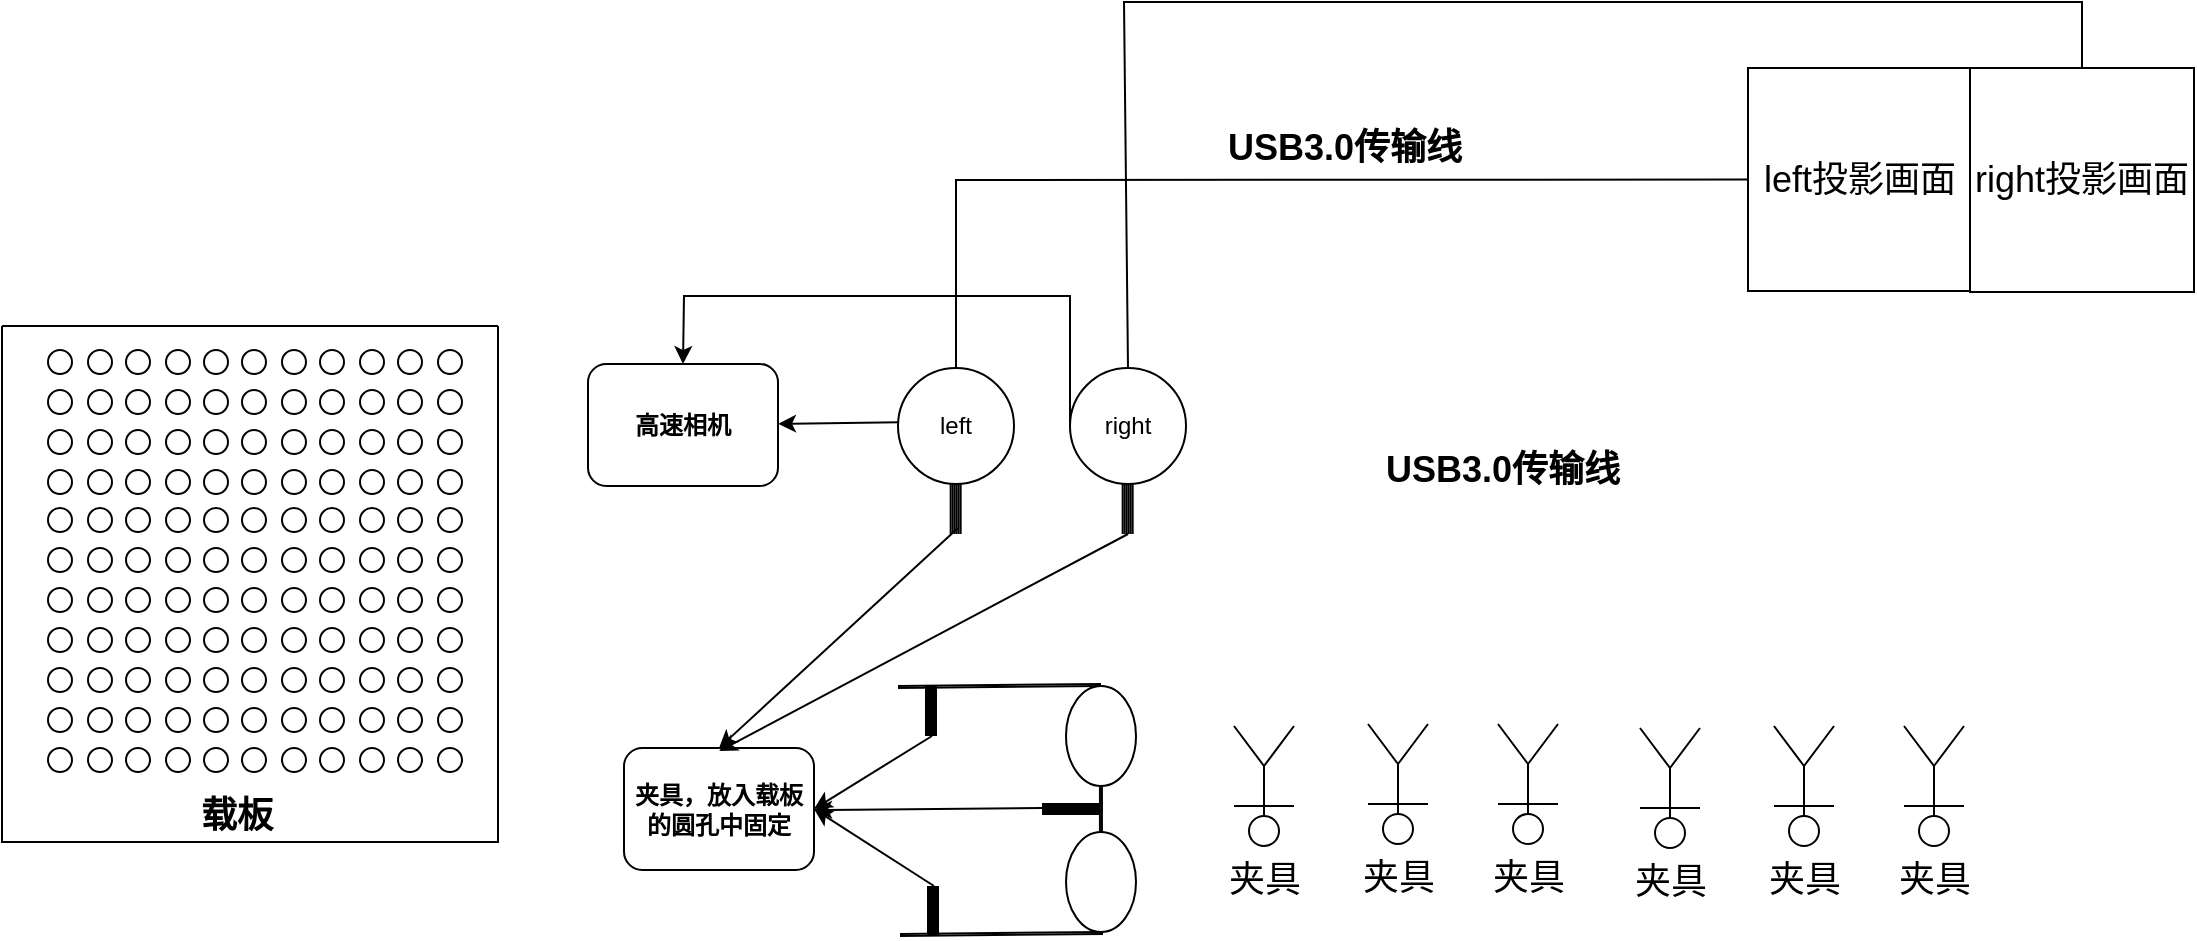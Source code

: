 <mxfile version="17.5.0" type="github">
  <diagram id="C5RBs43oDa-KdzZeNtuy" name="Page-1">
    <mxGraphModel dx="1146" dy="520" grid="0" gridSize="10" guides="1" tooltips="1" connect="1" arrows="1" fold="1" page="1" pageScale="1" pageWidth="1169" pageHeight="1654" math="0" shadow="0">
      <root>
        <mxCell id="WIyWlLk6GJQsqaUBKTNV-0" />
        <mxCell id="WIyWlLk6GJQsqaUBKTNV-1" parent="WIyWlLk6GJQsqaUBKTNV-0" />
        <mxCell id="_sRsulRlbzAxDWL_UkrH-0" value="" style="swimlane;startSize=0;" vertex="1" parent="WIyWlLk6GJQsqaUBKTNV-1">
          <mxGeometry x="26" y="180" width="248" height="258" as="geometry" />
        </mxCell>
        <mxCell id="_sRsulRlbzAxDWL_UkrH-1" value="" style="ellipse;whiteSpace=wrap;html=1;aspect=fixed;" vertex="1" parent="_sRsulRlbzAxDWL_UkrH-0">
          <mxGeometry x="23" y="12" width="12" height="12" as="geometry" />
        </mxCell>
        <mxCell id="_sRsulRlbzAxDWL_UkrH-3" value="" style="ellipse;whiteSpace=wrap;html=1;aspect=fixed;" vertex="1" parent="_sRsulRlbzAxDWL_UkrH-0">
          <mxGeometry x="43" y="12" width="12" height="12" as="geometry" />
        </mxCell>
        <mxCell id="_sRsulRlbzAxDWL_UkrH-4" value="" style="ellipse;whiteSpace=wrap;html=1;aspect=fixed;" vertex="1" parent="_sRsulRlbzAxDWL_UkrH-0">
          <mxGeometry x="62" y="12" width="12" height="12" as="geometry" />
        </mxCell>
        <mxCell id="_sRsulRlbzAxDWL_UkrH-5" value="" style="ellipse;whiteSpace=wrap;html=1;aspect=fixed;" vertex="1" parent="_sRsulRlbzAxDWL_UkrH-0">
          <mxGeometry x="82" y="12" width="12" height="12" as="geometry" />
        </mxCell>
        <mxCell id="_sRsulRlbzAxDWL_UkrH-6" value="" style="ellipse;whiteSpace=wrap;html=1;aspect=fixed;" vertex="1" parent="_sRsulRlbzAxDWL_UkrH-0">
          <mxGeometry x="101" y="12" width="12" height="12" as="geometry" />
        </mxCell>
        <mxCell id="_sRsulRlbzAxDWL_UkrH-17" value="" style="ellipse;whiteSpace=wrap;html=1;aspect=fixed;" vertex="1" parent="_sRsulRlbzAxDWL_UkrH-0">
          <mxGeometry x="120" y="12" width="12" height="12" as="geometry" />
        </mxCell>
        <mxCell id="_sRsulRlbzAxDWL_UkrH-18" value="" style="ellipse;whiteSpace=wrap;html=1;aspect=fixed;" vertex="1" parent="_sRsulRlbzAxDWL_UkrH-0">
          <mxGeometry x="140" y="12" width="12" height="12" as="geometry" />
        </mxCell>
        <mxCell id="_sRsulRlbzAxDWL_UkrH-19" value="" style="ellipse;whiteSpace=wrap;html=1;aspect=fixed;" vertex="1" parent="_sRsulRlbzAxDWL_UkrH-0">
          <mxGeometry x="159" y="12" width="12" height="12" as="geometry" />
        </mxCell>
        <mxCell id="_sRsulRlbzAxDWL_UkrH-20" value="" style="ellipse;whiteSpace=wrap;html=1;aspect=fixed;" vertex="1" parent="_sRsulRlbzAxDWL_UkrH-0">
          <mxGeometry x="179" y="12" width="12" height="12" as="geometry" />
        </mxCell>
        <mxCell id="_sRsulRlbzAxDWL_UkrH-21" value="" style="ellipse;whiteSpace=wrap;html=1;aspect=fixed;" vertex="1" parent="_sRsulRlbzAxDWL_UkrH-0">
          <mxGeometry x="198" y="12" width="12" height="12" as="geometry" />
        </mxCell>
        <mxCell id="_sRsulRlbzAxDWL_UkrH-8" value="" style="ellipse;whiteSpace=wrap;html=1;aspect=fixed;" vertex="1" parent="_sRsulRlbzAxDWL_UkrH-0">
          <mxGeometry x="218" y="12" width="12" height="12" as="geometry" />
        </mxCell>
        <mxCell id="_sRsulRlbzAxDWL_UkrH-22" value="" style="ellipse;whiteSpace=wrap;html=1;aspect=fixed;" vertex="1" parent="_sRsulRlbzAxDWL_UkrH-0">
          <mxGeometry x="23" y="32" width="12" height="12" as="geometry" />
        </mxCell>
        <mxCell id="_sRsulRlbzAxDWL_UkrH-23" value="" style="ellipse;whiteSpace=wrap;html=1;aspect=fixed;" vertex="1" parent="_sRsulRlbzAxDWL_UkrH-0">
          <mxGeometry x="43" y="32" width="12" height="12" as="geometry" />
        </mxCell>
        <mxCell id="_sRsulRlbzAxDWL_UkrH-24" value="" style="ellipse;whiteSpace=wrap;html=1;aspect=fixed;" vertex="1" parent="_sRsulRlbzAxDWL_UkrH-0">
          <mxGeometry x="62" y="32" width="12" height="12" as="geometry" />
        </mxCell>
        <mxCell id="_sRsulRlbzAxDWL_UkrH-25" value="" style="ellipse;whiteSpace=wrap;html=1;aspect=fixed;" vertex="1" parent="_sRsulRlbzAxDWL_UkrH-0">
          <mxGeometry x="82" y="32" width="12" height="12" as="geometry" />
        </mxCell>
        <mxCell id="_sRsulRlbzAxDWL_UkrH-26" value="" style="ellipse;whiteSpace=wrap;html=1;aspect=fixed;" vertex="1" parent="_sRsulRlbzAxDWL_UkrH-0">
          <mxGeometry x="101" y="32" width="12" height="12" as="geometry" />
        </mxCell>
        <mxCell id="_sRsulRlbzAxDWL_UkrH-27" value="" style="ellipse;whiteSpace=wrap;html=1;aspect=fixed;" vertex="1" parent="_sRsulRlbzAxDWL_UkrH-0">
          <mxGeometry x="120" y="32" width="12" height="12" as="geometry" />
        </mxCell>
        <mxCell id="_sRsulRlbzAxDWL_UkrH-28" value="" style="ellipse;whiteSpace=wrap;html=1;aspect=fixed;" vertex="1" parent="_sRsulRlbzAxDWL_UkrH-0">
          <mxGeometry x="140" y="32" width="12" height="12" as="geometry" />
        </mxCell>
        <mxCell id="_sRsulRlbzAxDWL_UkrH-29" value="" style="ellipse;whiteSpace=wrap;html=1;aspect=fixed;" vertex="1" parent="_sRsulRlbzAxDWL_UkrH-0">
          <mxGeometry x="159" y="32" width="12" height="12" as="geometry" />
        </mxCell>
        <mxCell id="_sRsulRlbzAxDWL_UkrH-30" value="" style="ellipse;whiteSpace=wrap;html=1;aspect=fixed;" vertex="1" parent="_sRsulRlbzAxDWL_UkrH-0">
          <mxGeometry x="179" y="32" width="12" height="12" as="geometry" />
        </mxCell>
        <mxCell id="_sRsulRlbzAxDWL_UkrH-31" value="" style="ellipse;whiteSpace=wrap;html=1;aspect=fixed;" vertex="1" parent="_sRsulRlbzAxDWL_UkrH-0">
          <mxGeometry x="198" y="32" width="12" height="12" as="geometry" />
        </mxCell>
        <mxCell id="_sRsulRlbzAxDWL_UkrH-32" value="" style="ellipse;whiteSpace=wrap;html=1;aspect=fixed;" vertex="1" parent="_sRsulRlbzAxDWL_UkrH-0">
          <mxGeometry x="218" y="32" width="12" height="12" as="geometry" />
        </mxCell>
        <mxCell id="_sRsulRlbzAxDWL_UkrH-33" value="" style="ellipse;whiteSpace=wrap;html=1;aspect=fixed;" vertex="1" parent="_sRsulRlbzAxDWL_UkrH-0">
          <mxGeometry x="23" y="52" width="12" height="12" as="geometry" />
        </mxCell>
        <mxCell id="_sRsulRlbzAxDWL_UkrH-34" value="" style="ellipse;whiteSpace=wrap;html=1;aspect=fixed;" vertex="1" parent="_sRsulRlbzAxDWL_UkrH-0">
          <mxGeometry x="43" y="52" width="12" height="12" as="geometry" />
        </mxCell>
        <mxCell id="_sRsulRlbzAxDWL_UkrH-35" value="" style="ellipse;whiteSpace=wrap;html=1;aspect=fixed;" vertex="1" parent="_sRsulRlbzAxDWL_UkrH-0">
          <mxGeometry x="62" y="52" width="12" height="12" as="geometry" />
        </mxCell>
        <mxCell id="_sRsulRlbzAxDWL_UkrH-36" value="" style="ellipse;whiteSpace=wrap;html=1;aspect=fixed;" vertex="1" parent="_sRsulRlbzAxDWL_UkrH-0">
          <mxGeometry x="82" y="52" width="12" height="12" as="geometry" />
        </mxCell>
        <mxCell id="_sRsulRlbzAxDWL_UkrH-37" value="" style="ellipse;whiteSpace=wrap;html=1;aspect=fixed;" vertex="1" parent="_sRsulRlbzAxDWL_UkrH-0">
          <mxGeometry x="101" y="52" width="12" height="12" as="geometry" />
        </mxCell>
        <mxCell id="_sRsulRlbzAxDWL_UkrH-38" value="" style="ellipse;whiteSpace=wrap;html=1;aspect=fixed;" vertex="1" parent="_sRsulRlbzAxDWL_UkrH-0">
          <mxGeometry x="120" y="52" width="12" height="12" as="geometry" />
        </mxCell>
        <mxCell id="_sRsulRlbzAxDWL_UkrH-39" value="" style="ellipse;whiteSpace=wrap;html=1;aspect=fixed;" vertex="1" parent="_sRsulRlbzAxDWL_UkrH-0">
          <mxGeometry x="140" y="52" width="12" height="12" as="geometry" />
        </mxCell>
        <mxCell id="_sRsulRlbzAxDWL_UkrH-40" value="" style="ellipse;whiteSpace=wrap;html=1;aspect=fixed;" vertex="1" parent="_sRsulRlbzAxDWL_UkrH-0">
          <mxGeometry x="159" y="52" width="12" height="12" as="geometry" />
        </mxCell>
        <mxCell id="_sRsulRlbzAxDWL_UkrH-41" value="" style="ellipse;whiteSpace=wrap;html=1;aspect=fixed;" vertex="1" parent="_sRsulRlbzAxDWL_UkrH-0">
          <mxGeometry x="179" y="52" width="12" height="12" as="geometry" />
        </mxCell>
        <mxCell id="_sRsulRlbzAxDWL_UkrH-42" value="" style="ellipse;whiteSpace=wrap;html=1;aspect=fixed;" vertex="1" parent="_sRsulRlbzAxDWL_UkrH-0">
          <mxGeometry x="198" y="52" width="12" height="12" as="geometry" />
        </mxCell>
        <mxCell id="_sRsulRlbzAxDWL_UkrH-43" value="" style="ellipse;whiteSpace=wrap;html=1;aspect=fixed;" vertex="1" parent="_sRsulRlbzAxDWL_UkrH-0">
          <mxGeometry x="218" y="52" width="12" height="12" as="geometry" />
        </mxCell>
        <mxCell id="_sRsulRlbzAxDWL_UkrH-44" value="" style="ellipse;whiteSpace=wrap;html=1;aspect=fixed;" vertex="1" parent="_sRsulRlbzAxDWL_UkrH-0">
          <mxGeometry x="23" y="72" width="12" height="12" as="geometry" />
        </mxCell>
        <mxCell id="_sRsulRlbzAxDWL_UkrH-45" value="" style="ellipse;whiteSpace=wrap;html=1;aspect=fixed;" vertex="1" parent="_sRsulRlbzAxDWL_UkrH-0">
          <mxGeometry x="43" y="72" width="12" height="12" as="geometry" />
        </mxCell>
        <mxCell id="_sRsulRlbzAxDWL_UkrH-46" value="" style="ellipse;whiteSpace=wrap;html=1;aspect=fixed;" vertex="1" parent="_sRsulRlbzAxDWL_UkrH-0">
          <mxGeometry x="62" y="72" width="12" height="12" as="geometry" />
        </mxCell>
        <mxCell id="_sRsulRlbzAxDWL_UkrH-47" value="" style="ellipse;whiteSpace=wrap;html=1;aspect=fixed;" vertex="1" parent="_sRsulRlbzAxDWL_UkrH-0">
          <mxGeometry x="82" y="72" width="12" height="12" as="geometry" />
        </mxCell>
        <mxCell id="_sRsulRlbzAxDWL_UkrH-48" value="" style="ellipse;whiteSpace=wrap;html=1;aspect=fixed;" vertex="1" parent="_sRsulRlbzAxDWL_UkrH-0">
          <mxGeometry x="101" y="72" width="12" height="12" as="geometry" />
        </mxCell>
        <mxCell id="_sRsulRlbzAxDWL_UkrH-49" value="" style="ellipse;whiteSpace=wrap;html=1;aspect=fixed;" vertex="1" parent="_sRsulRlbzAxDWL_UkrH-0">
          <mxGeometry x="120" y="72" width="12" height="12" as="geometry" />
        </mxCell>
        <mxCell id="_sRsulRlbzAxDWL_UkrH-50" value="" style="ellipse;whiteSpace=wrap;html=1;aspect=fixed;" vertex="1" parent="_sRsulRlbzAxDWL_UkrH-0">
          <mxGeometry x="140" y="72" width="12" height="12" as="geometry" />
        </mxCell>
        <mxCell id="_sRsulRlbzAxDWL_UkrH-51" value="" style="ellipse;whiteSpace=wrap;html=1;aspect=fixed;" vertex="1" parent="_sRsulRlbzAxDWL_UkrH-0">
          <mxGeometry x="159" y="72" width="12" height="12" as="geometry" />
        </mxCell>
        <mxCell id="_sRsulRlbzAxDWL_UkrH-52" value="" style="ellipse;whiteSpace=wrap;html=1;aspect=fixed;" vertex="1" parent="_sRsulRlbzAxDWL_UkrH-0">
          <mxGeometry x="179" y="72" width="12" height="12" as="geometry" />
        </mxCell>
        <mxCell id="_sRsulRlbzAxDWL_UkrH-53" value="" style="ellipse;whiteSpace=wrap;html=1;aspect=fixed;" vertex="1" parent="_sRsulRlbzAxDWL_UkrH-0">
          <mxGeometry x="198" y="72" width="12" height="12" as="geometry" />
        </mxCell>
        <mxCell id="_sRsulRlbzAxDWL_UkrH-54" value="" style="ellipse;whiteSpace=wrap;html=1;aspect=fixed;" vertex="1" parent="_sRsulRlbzAxDWL_UkrH-0">
          <mxGeometry x="218" y="72" width="12" height="12" as="geometry" />
        </mxCell>
        <mxCell id="_sRsulRlbzAxDWL_UkrH-55" value="" style="ellipse;whiteSpace=wrap;html=1;aspect=fixed;" vertex="1" parent="_sRsulRlbzAxDWL_UkrH-0">
          <mxGeometry x="23" y="91" width="12" height="12" as="geometry" />
        </mxCell>
        <mxCell id="_sRsulRlbzAxDWL_UkrH-56" value="" style="ellipse;whiteSpace=wrap;html=1;aspect=fixed;" vertex="1" parent="_sRsulRlbzAxDWL_UkrH-0">
          <mxGeometry x="43" y="91" width="12" height="12" as="geometry" />
        </mxCell>
        <mxCell id="_sRsulRlbzAxDWL_UkrH-57" value="" style="ellipse;whiteSpace=wrap;html=1;aspect=fixed;" vertex="1" parent="_sRsulRlbzAxDWL_UkrH-0">
          <mxGeometry x="62" y="91" width="12" height="12" as="geometry" />
        </mxCell>
        <mxCell id="_sRsulRlbzAxDWL_UkrH-58" value="" style="ellipse;whiteSpace=wrap;html=1;aspect=fixed;" vertex="1" parent="_sRsulRlbzAxDWL_UkrH-0">
          <mxGeometry x="82" y="91" width="12" height="12" as="geometry" />
        </mxCell>
        <mxCell id="_sRsulRlbzAxDWL_UkrH-59" value="" style="ellipse;whiteSpace=wrap;html=1;aspect=fixed;" vertex="1" parent="_sRsulRlbzAxDWL_UkrH-0">
          <mxGeometry x="101" y="91" width="12" height="12" as="geometry" />
        </mxCell>
        <mxCell id="_sRsulRlbzAxDWL_UkrH-60" value="" style="ellipse;whiteSpace=wrap;html=1;aspect=fixed;" vertex="1" parent="_sRsulRlbzAxDWL_UkrH-0">
          <mxGeometry x="120" y="91" width="12" height="12" as="geometry" />
        </mxCell>
        <mxCell id="_sRsulRlbzAxDWL_UkrH-61" value="" style="ellipse;whiteSpace=wrap;html=1;aspect=fixed;" vertex="1" parent="_sRsulRlbzAxDWL_UkrH-0">
          <mxGeometry x="140" y="91" width="12" height="12" as="geometry" />
        </mxCell>
        <mxCell id="_sRsulRlbzAxDWL_UkrH-62" value="" style="ellipse;whiteSpace=wrap;html=1;aspect=fixed;" vertex="1" parent="_sRsulRlbzAxDWL_UkrH-0">
          <mxGeometry x="159" y="91" width="12" height="12" as="geometry" />
        </mxCell>
        <mxCell id="_sRsulRlbzAxDWL_UkrH-63" value="" style="ellipse;whiteSpace=wrap;html=1;aspect=fixed;" vertex="1" parent="_sRsulRlbzAxDWL_UkrH-0">
          <mxGeometry x="179" y="91" width="12" height="12" as="geometry" />
        </mxCell>
        <mxCell id="_sRsulRlbzAxDWL_UkrH-64" value="" style="ellipse;whiteSpace=wrap;html=1;aspect=fixed;" vertex="1" parent="_sRsulRlbzAxDWL_UkrH-0">
          <mxGeometry x="198" y="91" width="12" height="12" as="geometry" />
        </mxCell>
        <mxCell id="_sRsulRlbzAxDWL_UkrH-65" value="" style="ellipse;whiteSpace=wrap;html=1;aspect=fixed;" vertex="1" parent="_sRsulRlbzAxDWL_UkrH-0">
          <mxGeometry x="218" y="91" width="12" height="12" as="geometry" />
        </mxCell>
        <mxCell id="_sRsulRlbzAxDWL_UkrH-66" value="" style="ellipse;whiteSpace=wrap;html=1;aspect=fixed;" vertex="1" parent="_sRsulRlbzAxDWL_UkrH-0">
          <mxGeometry x="23" y="111" width="12" height="12" as="geometry" />
        </mxCell>
        <mxCell id="_sRsulRlbzAxDWL_UkrH-67" value="" style="ellipse;whiteSpace=wrap;html=1;aspect=fixed;" vertex="1" parent="_sRsulRlbzAxDWL_UkrH-0">
          <mxGeometry x="43" y="111" width="12" height="12" as="geometry" />
        </mxCell>
        <mxCell id="_sRsulRlbzAxDWL_UkrH-68" value="" style="ellipse;whiteSpace=wrap;html=1;aspect=fixed;" vertex="1" parent="_sRsulRlbzAxDWL_UkrH-0">
          <mxGeometry x="62" y="111" width="12" height="12" as="geometry" />
        </mxCell>
        <mxCell id="_sRsulRlbzAxDWL_UkrH-69" value="" style="ellipse;whiteSpace=wrap;html=1;aspect=fixed;" vertex="1" parent="_sRsulRlbzAxDWL_UkrH-0">
          <mxGeometry x="82" y="111" width="12" height="12" as="geometry" />
        </mxCell>
        <mxCell id="_sRsulRlbzAxDWL_UkrH-70" value="" style="ellipse;whiteSpace=wrap;html=1;aspect=fixed;" vertex="1" parent="_sRsulRlbzAxDWL_UkrH-0">
          <mxGeometry x="101" y="111" width="12" height="12" as="geometry" />
        </mxCell>
        <mxCell id="_sRsulRlbzAxDWL_UkrH-71" value="" style="ellipse;whiteSpace=wrap;html=1;aspect=fixed;" vertex="1" parent="_sRsulRlbzAxDWL_UkrH-0">
          <mxGeometry x="120" y="111" width="12" height="12" as="geometry" />
        </mxCell>
        <mxCell id="_sRsulRlbzAxDWL_UkrH-72" value="" style="ellipse;whiteSpace=wrap;html=1;aspect=fixed;" vertex="1" parent="_sRsulRlbzAxDWL_UkrH-0">
          <mxGeometry x="140" y="111" width="12" height="12" as="geometry" />
        </mxCell>
        <mxCell id="_sRsulRlbzAxDWL_UkrH-73" value="" style="ellipse;whiteSpace=wrap;html=1;aspect=fixed;" vertex="1" parent="_sRsulRlbzAxDWL_UkrH-0">
          <mxGeometry x="159" y="111" width="12" height="12" as="geometry" />
        </mxCell>
        <mxCell id="_sRsulRlbzAxDWL_UkrH-74" value="" style="ellipse;whiteSpace=wrap;html=1;aspect=fixed;" vertex="1" parent="_sRsulRlbzAxDWL_UkrH-0">
          <mxGeometry x="179" y="111" width="12" height="12" as="geometry" />
        </mxCell>
        <mxCell id="_sRsulRlbzAxDWL_UkrH-75" value="" style="ellipse;whiteSpace=wrap;html=1;aspect=fixed;" vertex="1" parent="_sRsulRlbzAxDWL_UkrH-0">
          <mxGeometry x="198" y="111" width="12" height="12" as="geometry" />
        </mxCell>
        <mxCell id="_sRsulRlbzAxDWL_UkrH-76" value="" style="ellipse;whiteSpace=wrap;html=1;aspect=fixed;" vertex="1" parent="_sRsulRlbzAxDWL_UkrH-0">
          <mxGeometry x="218" y="111" width="12" height="12" as="geometry" />
        </mxCell>
        <mxCell id="_sRsulRlbzAxDWL_UkrH-77" value="" style="ellipse;whiteSpace=wrap;html=1;aspect=fixed;" vertex="1" parent="_sRsulRlbzAxDWL_UkrH-0">
          <mxGeometry x="23" y="131" width="12" height="12" as="geometry" />
        </mxCell>
        <mxCell id="_sRsulRlbzAxDWL_UkrH-78" value="" style="ellipse;whiteSpace=wrap;html=1;aspect=fixed;" vertex="1" parent="_sRsulRlbzAxDWL_UkrH-0">
          <mxGeometry x="43" y="131" width="12" height="12" as="geometry" />
        </mxCell>
        <mxCell id="_sRsulRlbzAxDWL_UkrH-79" value="" style="ellipse;whiteSpace=wrap;html=1;aspect=fixed;" vertex="1" parent="_sRsulRlbzAxDWL_UkrH-0">
          <mxGeometry x="62" y="131" width="12" height="12" as="geometry" />
        </mxCell>
        <mxCell id="_sRsulRlbzAxDWL_UkrH-80" value="" style="ellipse;whiteSpace=wrap;html=1;aspect=fixed;" vertex="1" parent="_sRsulRlbzAxDWL_UkrH-0">
          <mxGeometry x="82" y="131" width="12" height="12" as="geometry" />
        </mxCell>
        <mxCell id="_sRsulRlbzAxDWL_UkrH-81" value="" style="ellipse;whiteSpace=wrap;html=1;aspect=fixed;" vertex="1" parent="_sRsulRlbzAxDWL_UkrH-0">
          <mxGeometry x="101" y="131" width="12" height="12" as="geometry" />
        </mxCell>
        <mxCell id="_sRsulRlbzAxDWL_UkrH-82" value="" style="ellipse;whiteSpace=wrap;html=1;aspect=fixed;" vertex="1" parent="_sRsulRlbzAxDWL_UkrH-0">
          <mxGeometry x="120" y="131" width="12" height="12" as="geometry" />
        </mxCell>
        <mxCell id="_sRsulRlbzAxDWL_UkrH-83" value="" style="ellipse;whiteSpace=wrap;html=1;aspect=fixed;" vertex="1" parent="_sRsulRlbzAxDWL_UkrH-0">
          <mxGeometry x="140" y="131" width="12" height="12" as="geometry" />
        </mxCell>
        <mxCell id="_sRsulRlbzAxDWL_UkrH-84" value="" style="ellipse;whiteSpace=wrap;html=1;aspect=fixed;" vertex="1" parent="_sRsulRlbzAxDWL_UkrH-0">
          <mxGeometry x="159" y="131" width="12" height="12" as="geometry" />
        </mxCell>
        <mxCell id="_sRsulRlbzAxDWL_UkrH-85" value="" style="ellipse;whiteSpace=wrap;html=1;aspect=fixed;" vertex="1" parent="_sRsulRlbzAxDWL_UkrH-0">
          <mxGeometry x="179" y="131" width="12" height="12" as="geometry" />
        </mxCell>
        <mxCell id="_sRsulRlbzAxDWL_UkrH-86" value="" style="ellipse;whiteSpace=wrap;html=1;aspect=fixed;" vertex="1" parent="_sRsulRlbzAxDWL_UkrH-0">
          <mxGeometry x="198" y="131" width="12" height="12" as="geometry" />
        </mxCell>
        <mxCell id="_sRsulRlbzAxDWL_UkrH-87" value="" style="ellipse;whiteSpace=wrap;html=1;aspect=fixed;" vertex="1" parent="_sRsulRlbzAxDWL_UkrH-0">
          <mxGeometry x="218" y="131" width="12" height="12" as="geometry" />
        </mxCell>
        <mxCell id="_sRsulRlbzAxDWL_UkrH-88" value="" style="ellipse;whiteSpace=wrap;html=1;aspect=fixed;" vertex="1" parent="_sRsulRlbzAxDWL_UkrH-0">
          <mxGeometry x="23" y="151" width="12" height="12" as="geometry" />
        </mxCell>
        <mxCell id="_sRsulRlbzAxDWL_UkrH-89" value="" style="ellipse;whiteSpace=wrap;html=1;aspect=fixed;" vertex="1" parent="_sRsulRlbzAxDWL_UkrH-0">
          <mxGeometry x="43" y="151" width="12" height="12" as="geometry" />
        </mxCell>
        <mxCell id="_sRsulRlbzAxDWL_UkrH-90" value="" style="ellipse;whiteSpace=wrap;html=1;aspect=fixed;" vertex="1" parent="_sRsulRlbzAxDWL_UkrH-0">
          <mxGeometry x="62" y="151" width="12" height="12" as="geometry" />
        </mxCell>
        <mxCell id="_sRsulRlbzAxDWL_UkrH-91" value="" style="ellipse;whiteSpace=wrap;html=1;aspect=fixed;" vertex="1" parent="_sRsulRlbzAxDWL_UkrH-0">
          <mxGeometry x="82" y="151" width="12" height="12" as="geometry" />
        </mxCell>
        <mxCell id="_sRsulRlbzAxDWL_UkrH-92" value="" style="ellipse;whiteSpace=wrap;html=1;aspect=fixed;" vertex="1" parent="_sRsulRlbzAxDWL_UkrH-0">
          <mxGeometry x="101" y="151" width="12" height="12" as="geometry" />
        </mxCell>
        <mxCell id="_sRsulRlbzAxDWL_UkrH-93" value="" style="ellipse;whiteSpace=wrap;html=1;aspect=fixed;" vertex="1" parent="_sRsulRlbzAxDWL_UkrH-0">
          <mxGeometry x="120" y="151" width="12" height="12" as="geometry" />
        </mxCell>
        <mxCell id="_sRsulRlbzAxDWL_UkrH-94" value="" style="ellipse;whiteSpace=wrap;html=1;aspect=fixed;" vertex="1" parent="_sRsulRlbzAxDWL_UkrH-0">
          <mxGeometry x="140" y="151" width="12" height="12" as="geometry" />
        </mxCell>
        <mxCell id="_sRsulRlbzAxDWL_UkrH-95" value="" style="ellipse;whiteSpace=wrap;html=1;aspect=fixed;" vertex="1" parent="_sRsulRlbzAxDWL_UkrH-0">
          <mxGeometry x="159" y="151" width="12" height="12" as="geometry" />
        </mxCell>
        <mxCell id="_sRsulRlbzAxDWL_UkrH-96" value="" style="ellipse;whiteSpace=wrap;html=1;aspect=fixed;" vertex="1" parent="_sRsulRlbzAxDWL_UkrH-0">
          <mxGeometry x="179" y="151" width="12" height="12" as="geometry" />
        </mxCell>
        <mxCell id="_sRsulRlbzAxDWL_UkrH-97" value="" style="ellipse;whiteSpace=wrap;html=1;aspect=fixed;" vertex="1" parent="_sRsulRlbzAxDWL_UkrH-0">
          <mxGeometry x="198" y="151" width="12" height="12" as="geometry" />
        </mxCell>
        <mxCell id="_sRsulRlbzAxDWL_UkrH-98" value="" style="ellipse;whiteSpace=wrap;html=1;aspect=fixed;" vertex="1" parent="_sRsulRlbzAxDWL_UkrH-0">
          <mxGeometry x="218" y="151" width="12" height="12" as="geometry" />
        </mxCell>
        <mxCell id="_sRsulRlbzAxDWL_UkrH-99" value="" style="ellipse;whiteSpace=wrap;html=1;aspect=fixed;" vertex="1" parent="_sRsulRlbzAxDWL_UkrH-0">
          <mxGeometry x="23" y="171" width="12" height="12" as="geometry" />
        </mxCell>
        <mxCell id="_sRsulRlbzAxDWL_UkrH-100" value="" style="ellipse;whiteSpace=wrap;html=1;aspect=fixed;" vertex="1" parent="_sRsulRlbzAxDWL_UkrH-0">
          <mxGeometry x="43" y="171" width="12" height="12" as="geometry" />
        </mxCell>
        <mxCell id="_sRsulRlbzAxDWL_UkrH-101" value="" style="ellipse;whiteSpace=wrap;html=1;aspect=fixed;" vertex="1" parent="_sRsulRlbzAxDWL_UkrH-0">
          <mxGeometry x="62" y="171" width="12" height="12" as="geometry" />
        </mxCell>
        <mxCell id="_sRsulRlbzAxDWL_UkrH-102" value="" style="ellipse;whiteSpace=wrap;html=1;aspect=fixed;" vertex="1" parent="_sRsulRlbzAxDWL_UkrH-0">
          <mxGeometry x="82" y="171" width="12" height="12" as="geometry" />
        </mxCell>
        <mxCell id="_sRsulRlbzAxDWL_UkrH-103" value="" style="ellipse;whiteSpace=wrap;html=1;aspect=fixed;" vertex="1" parent="_sRsulRlbzAxDWL_UkrH-0">
          <mxGeometry x="101" y="171" width="12" height="12" as="geometry" />
        </mxCell>
        <mxCell id="_sRsulRlbzAxDWL_UkrH-104" value="" style="ellipse;whiteSpace=wrap;html=1;aspect=fixed;" vertex="1" parent="_sRsulRlbzAxDWL_UkrH-0">
          <mxGeometry x="120" y="171" width="12" height="12" as="geometry" />
        </mxCell>
        <mxCell id="_sRsulRlbzAxDWL_UkrH-105" value="" style="ellipse;whiteSpace=wrap;html=1;aspect=fixed;" vertex="1" parent="_sRsulRlbzAxDWL_UkrH-0">
          <mxGeometry x="140" y="171" width="12" height="12" as="geometry" />
        </mxCell>
        <mxCell id="_sRsulRlbzAxDWL_UkrH-106" value="" style="ellipse;whiteSpace=wrap;html=1;aspect=fixed;" vertex="1" parent="_sRsulRlbzAxDWL_UkrH-0">
          <mxGeometry x="159" y="171" width="12" height="12" as="geometry" />
        </mxCell>
        <mxCell id="_sRsulRlbzAxDWL_UkrH-107" value="" style="ellipse;whiteSpace=wrap;html=1;aspect=fixed;" vertex="1" parent="_sRsulRlbzAxDWL_UkrH-0">
          <mxGeometry x="179" y="171" width="12" height="12" as="geometry" />
        </mxCell>
        <mxCell id="_sRsulRlbzAxDWL_UkrH-108" value="" style="ellipse;whiteSpace=wrap;html=1;aspect=fixed;" vertex="1" parent="_sRsulRlbzAxDWL_UkrH-0">
          <mxGeometry x="198" y="171" width="12" height="12" as="geometry" />
        </mxCell>
        <mxCell id="_sRsulRlbzAxDWL_UkrH-109" value="" style="ellipse;whiteSpace=wrap;html=1;aspect=fixed;" vertex="1" parent="_sRsulRlbzAxDWL_UkrH-0">
          <mxGeometry x="218" y="171" width="12" height="12" as="geometry" />
        </mxCell>
        <mxCell id="_sRsulRlbzAxDWL_UkrH-110" value="" style="ellipse;whiteSpace=wrap;html=1;aspect=fixed;" vertex="1" parent="_sRsulRlbzAxDWL_UkrH-0">
          <mxGeometry x="23" y="191" width="12" height="12" as="geometry" />
        </mxCell>
        <mxCell id="_sRsulRlbzAxDWL_UkrH-111" value="" style="ellipse;whiteSpace=wrap;html=1;aspect=fixed;" vertex="1" parent="_sRsulRlbzAxDWL_UkrH-0">
          <mxGeometry x="43" y="191" width="12" height="12" as="geometry" />
        </mxCell>
        <mxCell id="_sRsulRlbzAxDWL_UkrH-112" value="" style="ellipse;whiteSpace=wrap;html=1;aspect=fixed;" vertex="1" parent="_sRsulRlbzAxDWL_UkrH-0">
          <mxGeometry x="62" y="191" width="12" height="12" as="geometry" />
        </mxCell>
        <mxCell id="_sRsulRlbzAxDWL_UkrH-113" value="" style="ellipse;whiteSpace=wrap;html=1;aspect=fixed;" vertex="1" parent="_sRsulRlbzAxDWL_UkrH-0">
          <mxGeometry x="82" y="191" width="12" height="12" as="geometry" />
        </mxCell>
        <mxCell id="_sRsulRlbzAxDWL_UkrH-114" value="" style="ellipse;whiteSpace=wrap;html=1;aspect=fixed;" vertex="1" parent="_sRsulRlbzAxDWL_UkrH-0">
          <mxGeometry x="101" y="191" width="12" height="12" as="geometry" />
        </mxCell>
        <mxCell id="_sRsulRlbzAxDWL_UkrH-115" value="" style="ellipse;whiteSpace=wrap;html=1;aspect=fixed;" vertex="1" parent="_sRsulRlbzAxDWL_UkrH-0">
          <mxGeometry x="120" y="191" width="12" height="12" as="geometry" />
        </mxCell>
        <mxCell id="_sRsulRlbzAxDWL_UkrH-116" value="" style="ellipse;whiteSpace=wrap;html=1;aspect=fixed;" vertex="1" parent="_sRsulRlbzAxDWL_UkrH-0">
          <mxGeometry x="140" y="191" width="12" height="12" as="geometry" />
        </mxCell>
        <mxCell id="_sRsulRlbzAxDWL_UkrH-117" value="" style="ellipse;whiteSpace=wrap;html=1;aspect=fixed;" vertex="1" parent="_sRsulRlbzAxDWL_UkrH-0">
          <mxGeometry x="159" y="191" width="12" height="12" as="geometry" />
        </mxCell>
        <mxCell id="_sRsulRlbzAxDWL_UkrH-118" value="" style="ellipse;whiteSpace=wrap;html=1;aspect=fixed;" vertex="1" parent="_sRsulRlbzAxDWL_UkrH-0">
          <mxGeometry x="179" y="191" width="12" height="12" as="geometry" />
        </mxCell>
        <mxCell id="_sRsulRlbzAxDWL_UkrH-119" value="" style="ellipse;whiteSpace=wrap;html=1;aspect=fixed;" vertex="1" parent="_sRsulRlbzAxDWL_UkrH-0">
          <mxGeometry x="198" y="191" width="12" height="12" as="geometry" />
        </mxCell>
        <mxCell id="_sRsulRlbzAxDWL_UkrH-120" value="" style="ellipse;whiteSpace=wrap;html=1;aspect=fixed;" vertex="1" parent="_sRsulRlbzAxDWL_UkrH-0">
          <mxGeometry x="218" y="191" width="12" height="12" as="geometry" />
        </mxCell>
        <mxCell id="_sRsulRlbzAxDWL_UkrH-121" value="" style="ellipse;whiteSpace=wrap;html=1;aspect=fixed;" vertex="1" parent="_sRsulRlbzAxDWL_UkrH-0">
          <mxGeometry x="23" y="211" width="12" height="12" as="geometry" />
        </mxCell>
        <mxCell id="_sRsulRlbzAxDWL_UkrH-122" value="" style="ellipse;whiteSpace=wrap;html=1;aspect=fixed;" vertex="1" parent="_sRsulRlbzAxDWL_UkrH-0">
          <mxGeometry x="43" y="211" width="12" height="12" as="geometry" />
        </mxCell>
        <mxCell id="_sRsulRlbzAxDWL_UkrH-123" value="" style="ellipse;whiteSpace=wrap;html=1;aspect=fixed;" vertex="1" parent="_sRsulRlbzAxDWL_UkrH-0">
          <mxGeometry x="62" y="211" width="12" height="12" as="geometry" />
        </mxCell>
        <mxCell id="_sRsulRlbzAxDWL_UkrH-124" value="" style="ellipse;whiteSpace=wrap;html=1;aspect=fixed;" vertex="1" parent="_sRsulRlbzAxDWL_UkrH-0">
          <mxGeometry x="82" y="211" width="12" height="12" as="geometry" />
        </mxCell>
        <mxCell id="_sRsulRlbzAxDWL_UkrH-125" value="" style="ellipse;whiteSpace=wrap;html=1;aspect=fixed;" vertex="1" parent="_sRsulRlbzAxDWL_UkrH-0">
          <mxGeometry x="101" y="211" width="12" height="12" as="geometry" />
        </mxCell>
        <mxCell id="_sRsulRlbzAxDWL_UkrH-126" value="" style="ellipse;whiteSpace=wrap;html=1;aspect=fixed;" vertex="1" parent="_sRsulRlbzAxDWL_UkrH-0">
          <mxGeometry x="120" y="211" width="12" height="12" as="geometry" />
        </mxCell>
        <mxCell id="_sRsulRlbzAxDWL_UkrH-127" value="" style="ellipse;whiteSpace=wrap;html=1;aspect=fixed;" vertex="1" parent="_sRsulRlbzAxDWL_UkrH-0">
          <mxGeometry x="140" y="211" width="12" height="12" as="geometry" />
        </mxCell>
        <mxCell id="_sRsulRlbzAxDWL_UkrH-128" value="" style="ellipse;whiteSpace=wrap;html=1;aspect=fixed;" vertex="1" parent="_sRsulRlbzAxDWL_UkrH-0">
          <mxGeometry x="159" y="211" width="12" height="12" as="geometry" />
        </mxCell>
        <mxCell id="_sRsulRlbzAxDWL_UkrH-129" value="" style="ellipse;whiteSpace=wrap;html=1;aspect=fixed;" vertex="1" parent="_sRsulRlbzAxDWL_UkrH-0">
          <mxGeometry x="179" y="211" width="12" height="12" as="geometry" />
        </mxCell>
        <mxCell id="_sRsulRlbzAxDWL_UkrH-130" value="" style="ellipse;whiteSpace=wrap;html=1;aspect=fixed;" vertex="1" parent="_sRsulRlbzAxDWL_UkrH-0">
          <mxGeometry x="198" y="211" width="12" height="12" as="geometry" />
        </mxCell>
        <mxCell id="_sRsulRlbzAxDWL_UkrH-131" value="" style="ellipse;whiteSpace=wrap;html=1;aspect=fixed;" vertex="1" parent="_sRsulRlbzAxDWL_UkrH-0">
          <mxGeometry x="218" y="211" width="12" height="12" as="geometry" />
        </mxCell>
        <mxCell id="_sRsulRlbzAxDWL_UkrH-209" value="&lt;b&gt;&lt;font style=&quot;font-size: 18px&quot;&gt;载板&lt;/font&gt;&lt;/b&gt;" style="text;html=1;align=center;verticalAlign=middle;resizable=0;points=[];autosize=1;strokeColor=none;fillColor=none;" vertex="1" parent="_sRsulRlbzAxDWL_UkrH-0">
          <mxGeometry x="94" y="235" width="46" height="20" as="geometry" />
        </mxCell>
        <mxCell id="_sRsulRlbzAxDWL_UkrH-192" value="right" style="ellipse;whiteSpace=wrap;html=1;aspect=fixed;" vertex="1" parent="WIyWlLk6GJQsqaUBKTNV-1">
          <mxGeometry x="560" y="201" width="58" height="58" as="geometry" />
        </mxCell>
        <mxCell id="_sRsulRlbzAxDWL_UkrH-199" value="" style="endArrow=none;html=1;rounded=0;" edge="1" parent="WIyWlLk6GJQsqaUBKTNV-1">
          <mxGeometry width="50" height="50" relative="1" as="geometry">
            <mxPoint x="591.33" y="284" as="sourcePoint" />
            <mxPoint x="591.33" y="259" as="targetPoint" />
          </mxGeometry>
        </mxCell>
        <mxCell id="_sRsulRlbzAxDWL_UkrH-200" value="" style="endArrow=none;html=1;rounded=0;" edge="1" parent="WIyWlLk6GJQsqaUBKTNV-1">
          <mxGeometry width="50" height="50" relative="1" as="geometry">
            <mxPoint x="590.33" y="284" as="sourcePoint" />
            <mxPoint x="590.33" y="259" as="targetPoint" />
          </mxGeometry>
        </mxCell>
        <mxCell id="_sRsulRlbzAxDWL_UkrH-201" value="" style="endArrow=none;html=1;rounded=0;" edge="1" parent="WIyWlLk6GJQsqaUBKTNV-1">
          <mxGeometry width="50" height="50" relative="1" as="geometry">
            <mxPoint x="589.33" y="284" as="sourcePoint" />
            <mxPoint x="589.33" y="259" as="targetPoint" />
          </mxGeometry>
        </mxCell>
        <mxCell id="_sRsulRlbzAxDWL_UkrH-202" value="" style="endArrow=none;html=1;rounded=0;" edge="1" parent="WIyWlLk6GJQsqaUBKTNV-1">
          <mxGeometry width="50" height="50" relative="1" as="geometry">
            <mxPoint x="588.33" y="284" as="sourcePoint" />
            <mxPoint x="588.33" y="259" as="targetPoint" />
          </mxGeometry>
        </mxCell>
        <mxCell id="_sRsulRlbzAxDWL_UkrH-203" value="" style="endArrow=none;html=1;rounded=0;" edge="1" parent="WIyWlLk6GJQsqaUBKTNV-1">
          <mxGeometry width="50" height="50" relative="1" as="geometry">
            <mxPoint x="587.33" y="284" as="sourcePoint" />
            <mxPoint x="587.33" y="259" as="targetPoint" />
          </mxGeometry>
        </mxCell>
        <mxCell id="_sRsulRlbzAxDWL_UkrH-204" value="" style="endArrow=none;html=1;rounded=0;" edge="1" parent="WIyWlLk6GJQsqaUBKTNV-1">
          <mxGeometry width="50" height="50" relative="1" as="geometry">
            <mxPoint x="586.33" y="284" as="sourcePoint" />
            <mxPoint x="586.33" y="259" as="targetPoint" />
          </mxGeometry>
        </mxCell>
        <mxCell id="_sRsulRlbzAxDWL_UkrH-205" value="" style="endArrow=classic;html=1;rounded=0;" edge="1" parent="WIyWlLk6GJQsqaUBKTNV-1" target="_sRsulRlbzAxDWL_UkrH-207">
          <mxGeometry width="50" height="50" relative="1" as="geometry">
            <mxPoint x="475.001" y="228.18" as="sourcePoint" />
            <mxPoint x="412" y="231" as="targetPoint" />
          </mxGeometry>
        </mxCell>
        <mxCell id="_sRsulRlbzAxDWL_UkrH-207" value="&lt;b&gt;高速相机&lt;/b&gt;" style="rounded=1;whiteSpace=wrap;html=1;" vertex="1" parent="WIyWlLk6GJQsqaUBKTNV-1">
          <mxGeometry x="319" y="199" width="95" height="61" as="geometry" />
        </mxCell>
        <mxCell id="_sRsulRlbzAxDWL_UkrH-211" value="" style="ellipse;whiteSpace=wrap;html=1;" vertex="1" parent="WIyWlLk6GJQsqaUBKTNV-1">
          <mxGeometry x="558" y="360" width="35" height="50" as="geometry" />
        </mxCell>
        <mxCell id="_sRsulRlbzAxDWL_UkrH-212" value="" style="ellipse;whiteSpace=wrap;html=1;" vertex="1" parent="WIyWlLk6GJQsqaUBKTNV-1">
          <mxGeometry x="558" y="433" width="35" height="50" as="geometry" />
        </mxCell>
        <mxCell id="_sRsulRlbzAxDWL_UkrH-213" value="" style="endArrow=none;html=1;rounded=0;entryX=0.5;entryY=0;entryDx=0;entryDy=0;" edge="1" parent="WIyWlLk6GJQsqaUBKTNV-1" target="_sRsulRlbzAxDWL_UkrH-211">
          <mxGeometry width="50" height="50" relative="1" as="geometry">
            <mxPoint x="474" y="361" as="sourcePoint" />
            <mxPoint x="510" y="369" as="targetPoint" />
          </mxGeometry>
        </mxCell>
        <mxCell id="_sRsulRlbzAxDWL_UkrH-214" value="" style="endArrow=none;html=1;rounded=0;entryX=0.5;entryY=0;entryDx=0;entryDy=0;" edge="1" parent="WIyWlLk6GJQsqaUBKTNV-1">
          <mxGeometry width="50" height="50" relative="1" as="geometry">
            <mxPoint x="475" y="485" as="sourcePoint" />
            <mxPoint x="576.5" y="484" as="targetPoint" />
          </mxGeometry>
        </mxCell>
        <mxCell id="_sRsulRlbzAxDWL_UkrH-215" value="" style="endArrow=none;html=1;rounded=0;" edge="1" parent="WIyWlLk6GJQsqaUBKTNV-1">
          <mxGeometry width="50" height="50" relative="1" as="geometry">
            <mxPoint x="493" y="385" as="sourcePoint" />
            <mxPoint x="493" y="360" as="targetPoint" />
          </mxGeometry>
        </mxCell>
        <mxCell id="_sRsulRlbzAxDWL_UkrH-216" value="" style="endArrow=none;html=1;rounded=0;" edge="1" parent="WIyWlLk6GJQsqaUBKTNV-1">
          <mxGeometry width="50" height="50" relative="1" as="geometry">
            <mxPoint x="492" y="385" as="sourcePoint" />
            <mxPoint x="492" y="360" as="targetPoint" />
          </mxGeometry>
        </mxCell>
        <mxCell id="_sRsulRlbzAxDWL_UkrH-217" value="" style="endArrow=none;html=1;rounded=0;" edge="1" parent="WIyWlLk6GJQsqaUBKTNV-1">
          <mxGeometry width="50" height="50" relative="1" as="geometry">
            <mxPoint x="491" y="385" as="sourcePoint" />
            <mxPoint x="491" y="360" as="targetPoint" />
          </mxGeometry>
        </mxCell>
        <mxCell id="_sRsulRlbzAxDWL_UkrH-218" value="" style="endArrow=none;html=1;rounded=0;" edge="1" parent="WIyWlLk6GJQsqaUBKTNV-1">
          <mxGeometry width="50" height="50" relative="1" as="geometry">
            <mxPoint x="490" y="385" as="sourcePoint" />
            <mxPoint x="490" y="360" as="targetPoint" />
          </mxGeometry>
        </mxCell>
        <mxCell id="_sRsulRlbzAxDWL_UkrH-219" value="" style="endArrow=none;html=1;rounded=0;" edge="1" parent="WIyWlLk6GJQsqaUBKTNV-1">
          <mxGeometry width="50" height="50" relative="1" as="geometry">
            <mxPoint x="489" y="385" as="sourcePoint" />
            <mxPoint x="489" y="360" as="targetPoint" />
          </mxGeometry>
        </mxCell>
        <mxCell id="_sRsulRlbzAxDWL_UkrH-220" value="" style="endArrow=none;html=1;rounded=0;" edge="1" parent="WIyWlLk6GJQsqaUBKTNV-1">
          <mxGeometry width="50" height="50" relative="1" as="geometry">
            <mxPoint x="488" y="385" as="sourcePoint" />
            <mxPoint x="488" y="360" as="targetPoint" />
          </mxGeometry>
        </mxCell>
        <mxCell id="_sRsulRlbzAxDWL_UkrH-221" value="" style="endArrow=none;html=1;rounded=0;" edge="1" parent="WIyWlLk6GJQsqaUBKTNV-1">
          <mxGeometry width="50" height="50" relative="1" as="geometry">
            <mxPoint x="494" y="485" as="sourcePoint" />
            <mxPoint x="494" y="460" as="targetPoint" />
          </mxGeometry>
        </mxCell>
        <mxCell id="_sRsulRlbzAxDWL_UkrH-222" value="" style="endArrow=none;html=1;rounded=0;" edge="1" parent="WIyWlLk6GJQsqaUBKTNV-1">
          <mxGeometry width="50" height="50" relative="1" as="geometry">
            <mxPoint x="493" y="485" as="sourcePoint" />
            <mxPoint x="493" y="460" as="targetPoint" />
          </mxGeometry>
        </mxCell>
        <mxCell id="_sRsulRlbzAxDWL_UkrH-223" value="" style="endArrow=none;html=1;rounded=0;" edge="1" parent="WIyWlLk6GJQsqaUBKTNV-1">
          <mxGeometry width="50" height="50" relative="1" as="geometry">
            <mxPoint x="492" y="485" as="sourcePoint" />
            <mxPoint x="492" y="460" as="targetPoint" />
          </mxGeometry>
        </mxCell>
        <mxCell id="_sRsulRlbzAxDWL_UkrH-224" value="" style="endArrow=none;html=1;rounded=0;" edge="1" parent="WIyWlLk6GJQsqaUBKTNV-1">
          <mxGeometry width="50" height="50" relative="1" as="geometry">
            <mxPoint x="491" y="485" as="sourcePoint" />
            <mxPoint x="491" y="460" as="targetPoint" />
          </mxGeometry>
        </mxCell>
        <mxCell id="_sRsulRlbzAxDWL_UkrH-225" value="" style="endArrow=none;html=1;rounded=0;" edge="1" parent="WIyWlLk6GJQsqaUBKTNV-1">
          <mxGeometry width="50" height="50" relative="1" as="geometry">
            <mxPoint x="490" y="485" as="sourcePoint" />
            <mxPoint x="490" y="460" as="targetPoint" />
          </mxGeometry>
        </mxCell>
        <mxCell id="_sRsulRlbzAxDWL_UkrH-226" value="" style="endArrow=none;html=1;rounded=0;" edge="1" parent="WIyWlLk6GJQsqaUBKTNV-1">
          <mxGeometry width="50" height="50" relative="1" as="geometry">
            <mxPoint x="489" y="485" as="sourcePoint" />
            <mxPoint x="489" y="460" as="targetPoint" />
          </mxGeometry>
        </mxCell>
        <mxCell id="_sRsulRlbzAxDWL_UkrH-227" value="&lt;b&gt;夹具，放入载板的圆孔中固定&lt;/b&gt;" style="rounded=1;whiteSpace=wrap;html=1;" vertex="1" parent="WIyWlLk6GJQsqaUBKTNV-1">
          <mxGeometry x="337" y="391" width="95" height="61" as="geometry" />
        </mxCell>
        <mxCell id="_sRsulRlbzAxDWL_UkrH-228" value="" style="endArrow=classic;html=1;rounded=0;entryX=1;entryY=0.5;entryDx=0;entryDy=0;" edge="1" parent="WIyWlLk6GJQsqaUBKTNV-1" target="_sRsulRlbzAxDWL_UkrH-227">
          <mxGeometry width="50" height="50" relative="1" as="geometry">
            <mxPoint x="491" y="385" as="sourcePoint" />
            <mxPoint x="450" y="398" as="targetPoint" />
          </mxGeometry>
        </mxCell>
        <mxCell id="_sRsulRlbzAxDWL_UkrH-229" value="" style="endArrow=classic;html=1;rounded=0;entryX=1;entryY=0.5;entryDx=0;entryDy=0;" edge="1" parent="WIyWlLk6GJQsqaUBKTNV-1" target="_sRsulRlbzAxDWL_UkrH-227">
          <mxGeometry width="50" height="50" relative="1" as="geometry">
            <mxPoint x="492" y="460" as="sourcePoint" />
            <mxPoint x="438" y="438" as="targetPoint" />
          </mxGeometry>
        </mxCell>
        <mxCell id="_sRsulRlbzAxDWL_UkrH-230" value="" style="endArrow=none;html=1;rounded=0;" edge="1" parent="WIyWlLk6GJQsqaUBKTNV-1">
          <mxGeometry width="50" height="50" relative="1" as="geometry">
            <mxPoint x="546" y="424" as="sourcePoint" />
            <mxPoint x="575" y="424" as="targetPoint" />
          </mxGeometry>
        </mxCell>
        <mxCell id="_sRsulRlbzAxDWL_UkrH-231" value="" style="endArrow=none;html=1;rounded=0;" edge="1" parent="WIyWlLk6GJQsqaUBKTNV-1">
          <mxGeometry width="50" height="50" relative="1" as="geometry">
            <mxPoint x="546" y="423" as="sourcePoint" />
            <mxPoint x="575" y="423" as="targetPoint" />
          </mxGeometry>
        </mxCell>
        <mxCell id="_sRsulRlbzAxDWL_UkrH-232" value="" style="endArrow=none;html=1;rounded=0;" edge="1" parent="WIyWlLk6GJQsqaUBKTNV-1">
          <mxGeometry width="50" height="50" relative="1" as="geometry">
            <mxPoint x="546" y="419" as="sourcePoint" />
            <mxPoint x="575" y="419" as="targetPoint" />
          </mxGeometry>
        </mxCell>
        <mxCell id="_sRsulRlbzAxDWL_UkrH-233" value="" style="endArrow=none;html=1;rounded=0;" edge="1" parent="WIyWlLk6GJQsqaUBKTNV-1">
          <mxGeometry width="50" height="50" relative="1" as="geometry">
            <mxPoint x="546" y="421" as="sourcePoint" />
            <mxPoint x="575" y="421" as="targetPoint" />
          </mxGeometry>
        </mxCell>
        <mxCell id="_sRsulRlbzAxDWL_UkrH-234" value="" style="endArrow=none;html=1;rounded=0;" edge="1" parent="WIyWlLk6GJQsqaUBKTNV-1">
          <mxGeometry width="50" height="50" relative="1" as="geometry">
            <mxPoint x="546" y="420" as="sourcePoint" />
            <mxPoint x="575" y="420" as="targetPoint" />
          </mxGeometry>
        </mxCell>
        <mxCell id="_sRsulRlbzAxDWL_UkrH-235" value="" style="endArrow=none;html=1;rounded=0;" edge="1" parent="WIyWlLk6GJQsqaUBKTNV-1">
          <mxGeometry width="50" height="50" relative="1" as="geometry">
            <mxPoint x="546" y="422" as="sourcePoint" />
            <mxPoint x="575" y="422" as="targetPoint" />
          </mxGeometry>
        </mxCell>
        <mxCell id="_sRsulRlbzAxDWL_UkrH-236" value="" style="endArrow=classic;html=1;rounded=0;" edge="1" parent="WIyWlLk6GJQsqaUBKTNV-1">
          <mxGeometry width="50" height="50" relative="1" as="geometry">
            <mxPoint x="546" y="421" as="sourcePoint" />
            <mxPoint x="432" y="422" as="targetPoint" />
          </mxGeometry>
        </mxCell>
        <mxCell id="_sRsulRlbzAxDWL_UkrH-237" value="" style="endArrow=none;html=1;rounded=0;entryX=0.5;entryY=0;entryDx=0;entryDy=0;" edge="1" parent="WIyWlLk6GJQsqaUBKTNV-1">
          <mxGeometry width="50" height="50" relative="1" as="geometry">
            <mxPoint x="474" y="360" as="sourcePoint" />
            <mxPoint x="575.5" y="359" as="targetPoint" />
          </mxGeometry>
        </mxCell>
        <mxCell id="_sRsulRlbzAxDWL_UkrH-238" value="" style="endArrow=none;html=1;rounded=0;entryX=0.5;entryY=0;entryDx=0;entryDy=0;" edge="1" parent="WIyWlLk6GJQsqaUBKTNV-1">
          <mxGeometry width="50" height="50" relative="1" as="geometry">
            <mxPoint x="475" y="484" as="sourcePoint" />
            <mxPoint x="576.5" y="483" as="targetPoint" />
          </mxGeometry>
        </mxCell>
        <mxCell id="_sRsulRlbzAxDWL_UkrH-239" value="" style="endArrow=none;html=1;rounded=0;entryX=0.5;entryY=1;entryDx=0;entryDy=0;" edge="1" parent="WIyWlLk6GJQsqaUBKTNV-1">
          <mxGeometry width="50" height="50" relative="1" as="geometry">
            <mxPoint x="574.97" y="433" as="sourcePoint" />
            <mxPoint x="574.97" y="410" as="targetPoint" />
          </mxGeometry>
        </mxCell>
        <mxCell id="_sRsulRlbzAxDWL_UkrH-240" value="" style="endArrow=none;html=1;rounded=0;entryX=0.5;entryY=1;entryDx=0;entryDy=0;" edge="1" parent="WIyWlLk6GJQsqaUBKTNV-1">
          <mxGeometry width="50" height="50" relative="1" as="geometry">
            <mxPoint x="575.97" y="433" as="sourcePoint" />
            <mxPoint x="575.97" y="410" as="targetPoint" />
          </mxGeometry>
        </mxCell>
        <mxCell id="_sRsulRlbzAxDWL_UkrH-241" value="" style="endArrow=classic;html=1;rounded=0;fontSize=18;entryX=0.5;entryY=0;entryDx=0;entryDy=0;" edge="1" parent="WIyWlLk6GJQsqaUBKTNV-1" target="_sRsulRlbzAxDWL_UkrH-227">
          <mxGeometry width="50" height="50" relative="1" as="geometry">
            <mxPoint x="504" y="281" as="sourcePoint" />
            <mxPoint x="417" y="291" as="targetPoint" />
          </mxGeometry>
        </mxCell>
        <mxCell id="_sRsulRlbzAxDWL_UkrH-242" value="" style="endArrow=classic;html=1;rounded=0;fontSize=18;entryX=0.501;entryY=0.025;entryDx=0;entryDy=0;entryPerimeter=0;" edge="1" parent="WIyWlLk6GJQsqaUBKTNV-1" target="_sRsulRlbzAxDWL_UkrH-227">
          <mxGeometry width="50" height="50" relative="1" as="geometry">
            <mxPoint x="589" y="284" as="sourcePoint" />
            <mxPoint x="394.5" y="401.0" as="targetPoint" />
          </mxGeometry>
        </mxCell>
        <mxCell id="_sRsulRlbzAxDWL_UkrH-250" value="left" style="ellipse;whiteSpace=wrap;html=1;aspect=fixed;" vertex="1" parent="WIyWlLk6GJQsqaUBKTNV-1">
          <mxGeometry x="474" y="201" width="58" height="58" as="geometry" />
        </mxCell>
        <mxCell id="_sRsulRlbzAxDWL_UkrH-251" value="" style="endArrow=none;html=1;rounded=0;" edge="1" parent="WIyWlLk6GJQsqaUBKTNV-1">
          <mxGeometry width="50" height="50" relative="1" as="geometry">
            <mxPoint x="505.33" y="284" as="sourcePoint" />
            <mxPoint x="505.33" y="259" as="targetPoint" />
          </mxGeometry>
        </mxCell>
        <mxCell id="_sRsulRlbzAxDWL_UkrH-252" value="" style="endArrow=none;html=1;rounded=0;" edge="1" parent="WIyWlLk6GJQsqaUBKTNV-1">
          <mxGeometry width="50" height="50" relative="1" as="geometry">
            <mxPoint x="504.33" y="284" as="sourcePoint" />
            <mxPoint x="504.33" y="259" as="targetPoint" />
          </mxGeometry>
        </mxCell>
        <mxCell id="_sRsulRlbzAxDWL_UkrH-253" value="" style="endArrow=none;html=1;rounded=0;" edge="1" parent="WIyWlLk6GJQsqaUBKTNV-1">
          <mxGeometry width="50" height="50" relative="1" as="geometry">
            <mxPoint x="503.33" y="284" as="sourcePoint" />
            <mxPoint x="503.33" y="259" as="targetPoint" />
          </mxGeometry>
        </mxCell>
        <mxCell id="_sRsulRlbzAxDWL_UkrH-254" value="" style="endArrow=none;html=1;rounded=0;" edge="1" parent="WIyWlLk6GJQsqaUBKTNV-1">
          <mxGeometry width="50" height="50" relative="1" as="geometry">
            <mxPoint x="502.33" y="284" as="sourcePoint" />
            <mxPoint x="502.33" y="259" as="targetPoint" />
          </mxGeometry>
        </mxCell>
        <mxCell id="_sRsulRlbzAxDWL_UkrH-255" value="" style="endArrow=none;html=1;rounded=0;" edge="1" parent="WIyWlLk6GJQsqaUBKTNV-1">
          <mxGeometry width="50" height="50" relative="1" as="geometry">
            <mxPoint x="501.33" y="284" as="sourcePoint" />
            <mxPoint x="501.33" y="259" as="targetPoint" />
          </mxGeometry>
        </mxCell>
        <mxCell id="_sRsulRlbzAxDWL_UkrH-256" value="" style="endArrow=none;html=1;rounded=0;" edge="1" parent="WIyWlLk6GJQsqaUBKTNV-1">
          <mxGeometry width="50" height="50" relative="1" as="geometry">
            <mxPoint x="500.33" y="284" as="sourcePoint" />
            <mxPoint x="500.33" y="259" as="targetPoint" />
          </mxGeometry>
        </mxCell>
        <mxCell id="_sRsulRlbzAxDWL_UkrH-259" value="left投影画面" style="whiteSpace=wrap;html=1;aspect=fixed;fontSize=18;" vertex="1" parent="WIyWlLk6GJQsqaUBKTNV-1">
          <mxGeometry x="899" y="51" width="111.5" height="111.5" as="geometry" />
        </mxCell>
        <mxCell id="_sRsulRlbzAxDWL_UkrH-261" value="right投影画面" style="whiteSpace=wrap;html=1;aspect=fixed;fontSize=18;" vertex="1" parent="WIyWlLk6GJQsqaUBKTNV-1">
          <mxGeometry x="1010" y="51" width="112" height="112" as="geometry" />
        </mxCell>
        <mxCell id="_sRsulRlbzAxDWL_UkrH-264" value="夹具" style="shape=umlActor;verticalLabelPosition=bottom;verticalAlign=top;html=1;outlineConnect=0;fontSize=18;rotation=0;direction=west;" vertex="1" parent="WIyWlLk6GJQsqaUBKTNV-1">
          <mxGeometry x="642" y="380" width="30" height="60" as="geometry" />
        </mxCell>
        <mxCell id="_sRsulRlbzAxDWL_UkrH-265" value="夹具" style="shape=umlActor;verticalLabelPosition=bottom;verticalAlign=top;html=1;outlineConnect=0;fontSize=18;rotation=0;direction=west;" vertex="1" parent="WIyWlLk6GJQsqaUBKTNV-1">
          <mxGeometry x="709" y="379" width="30" height="60" as="geometry" />
        </mxCell>
        <mxCell id="_sRsulRlbzAxDWL_UkrH-266" value="夹具" style="shape=umlActor;verticalLabelPosition=bottom;verticalAlign=top;html=1;outlineConnect=0;fontSize=18;rotation=0;direction=west;" vertex="1" parent="WIyWlLk6GJQsqaUBKTNV-1">
          <mxGeometry x="774" y="379" width="30" height="60" as="geometry" />
        </mxCell>
        <mxCell id="_sRsulRlbzAxDWL_UkrH-268" value="夹具" style="shape=umlActor;verticalLabelPosition=bottom;verticalAlign=top;html=1;outlineConnect=0;fontSize=18;rotation=0;direction=west;" vertex="1" parent="WIyWlLk6GJQsqaUBKTNV-1">
          <mxGeometry x="845" y="381" width="30" height="60" as="geometry" />
        </mxCell>
        <mxCell id="_sRsulRlbzAxDWL_UkrH-269" value="夹具" style="shape=umlActor;verticalLabelPosition=bottom;verticalAlign=top;html=1;outlineConnect=0;fontSize=18;rotation=0;direction=west;" vertex="1" parent="WIyWlLk6GJQsqaUBKTNV-1">
          <mxGeometry x="912" y="380" width="30" height="60" as="geometry" />
        </mxCell>
        <mxCell id="_sRsulRlbzAxDWL_UkrH-270" value="夹具" style="shape=umlActor;verticalLabelPosition=bottom;verticalAlign=top;html=1;outlineConnect=0;fontSize=18;rotation=0;direction=west;" vertex="1" parent="WIyWlLk6GJQsqaUBKTNV-1">
          <mxGeometry x="977" y="380" width="30" height="60" as="geometry" />
        </mxCell>
        <mxCell id="_sRsulRlbzAxDWL_UkrH-271" value="&lt;b&gt;USB3.0传输线&lt;/b&gt;" style="text;html=1;align=center;verticalAlign=middle;resizable=0;points=[];autosize=1;strokeColor=none;fillColor=none;fontSize=18;" vertex="1" parent="WIyWlLk6GJQsqaUBKTNV-1">
          <mxGeometry x="633" y="78" width="127" height="26" as="geometry" />
        </mxCell>
        <mxCell id="_sRsulRlbzAxDWL_UkrH-272" value="&lt;b&gt;USB3.0传输线&lt;/b&gt;" style="text;html=1;align=center;verticalAlign=middle;resizable=0;points=[];autosize=1;strokeColor=none;fillColor=none;fontSize=18;" vertex="1" parent="WIyWlLk6GJQsqaUBKTNV-1">
          <mxGeometry x="712" y="239" width="127" height="26" as="geometry" />
        </mxCell>
        <mxCell id="_sRsulRlbzAxDWL_UkrH-273" value="" style="endArrow=none;html=1;rounded=0;fontSize=18;exitX=0.5;exitY=0;exitDx=0;exitDy=0;entryX=0;entryY=0.5;entryDx=0;entryDy=0;" edge="1" parent="WIyWlLk6GJQsqaUBKTNV-1" source="_sRsulRlbzAxDWL_UkrH-250" target="_sRsulRlbzAxDWL_UkrH-259">
          <mxGeometry width="50" height="50" relative="1" as="geometry">
            <mxPoint x="478" y="133" as="sourcePoint" />
            <mxPoint x="528" y="83" as="targetPoint" />
            <Array as="points">
              <mxPoint x="503" y="107" />
            </Array>
          </mxGeometry>
        </mxCell>
        <mxCell id="_sRsulRlbzAxDWL_UkrH-274" value="" style="endArrow=none;html=1;rounded=0;fontSize=18;exitX=0.5;exitY=0;exitDx=0;exitDy=0;entryX=0.5;entryY=0;entryDx=0;entryDy=0;" edge="1" parent="WIyWlLk6GJQsqaUBKTNV-1" source="_sRsulRlbzAxDWL_UkrH-192" target="_sRsulRlbzAxDWL_UkrH-261">
          <mxGeometry width="50" height="50" relative="1" as="geometry">
            <mxPoint x="513.0" y="211" as="sourcePoint" />
            <mxPoint x="909" y="116.75" as="targetPoint" />
            <Array as="points">
              <mxPoint x="587" y="18" />
              <mxPoint x="1066" y="18" />
            </Array>
          </mxGeometry>
        </mxCell>
        <mxCell id="_sRsulRlbzAxDWL_UkrH-275" value="" style="endArrow=classic;html=1;rounded=0;entryX=0.5;entryY=0;entryDx=0;entryDy=0;exitX=0;exitY=0.5;exitDx=0;exitDy=0;" edge="1" parent="WIyWlLk6GJQsqaUBKTNV-1" source="_sRsulRlbzAxDWL_UkrH-192" target="_sRsulRlbzAxDWL_UkrH-207">
          <mxGeometry width="50" height="50" relative="1" as="geometry">
            <mxPoint x="485.001" y="238.18" as="sourcePoint" />
            <mxPoint x="424" y="238.922" as="targetPoint" />
            <Array as="points">
              <mxPoint x="560" y="165" />
              <mxPoint x="367" y="165" />
            </Array>
          </mxGeometry>
        </mxCell>
      </root>
    </mxGraphModel>
  </diagram>
</mxfile>
